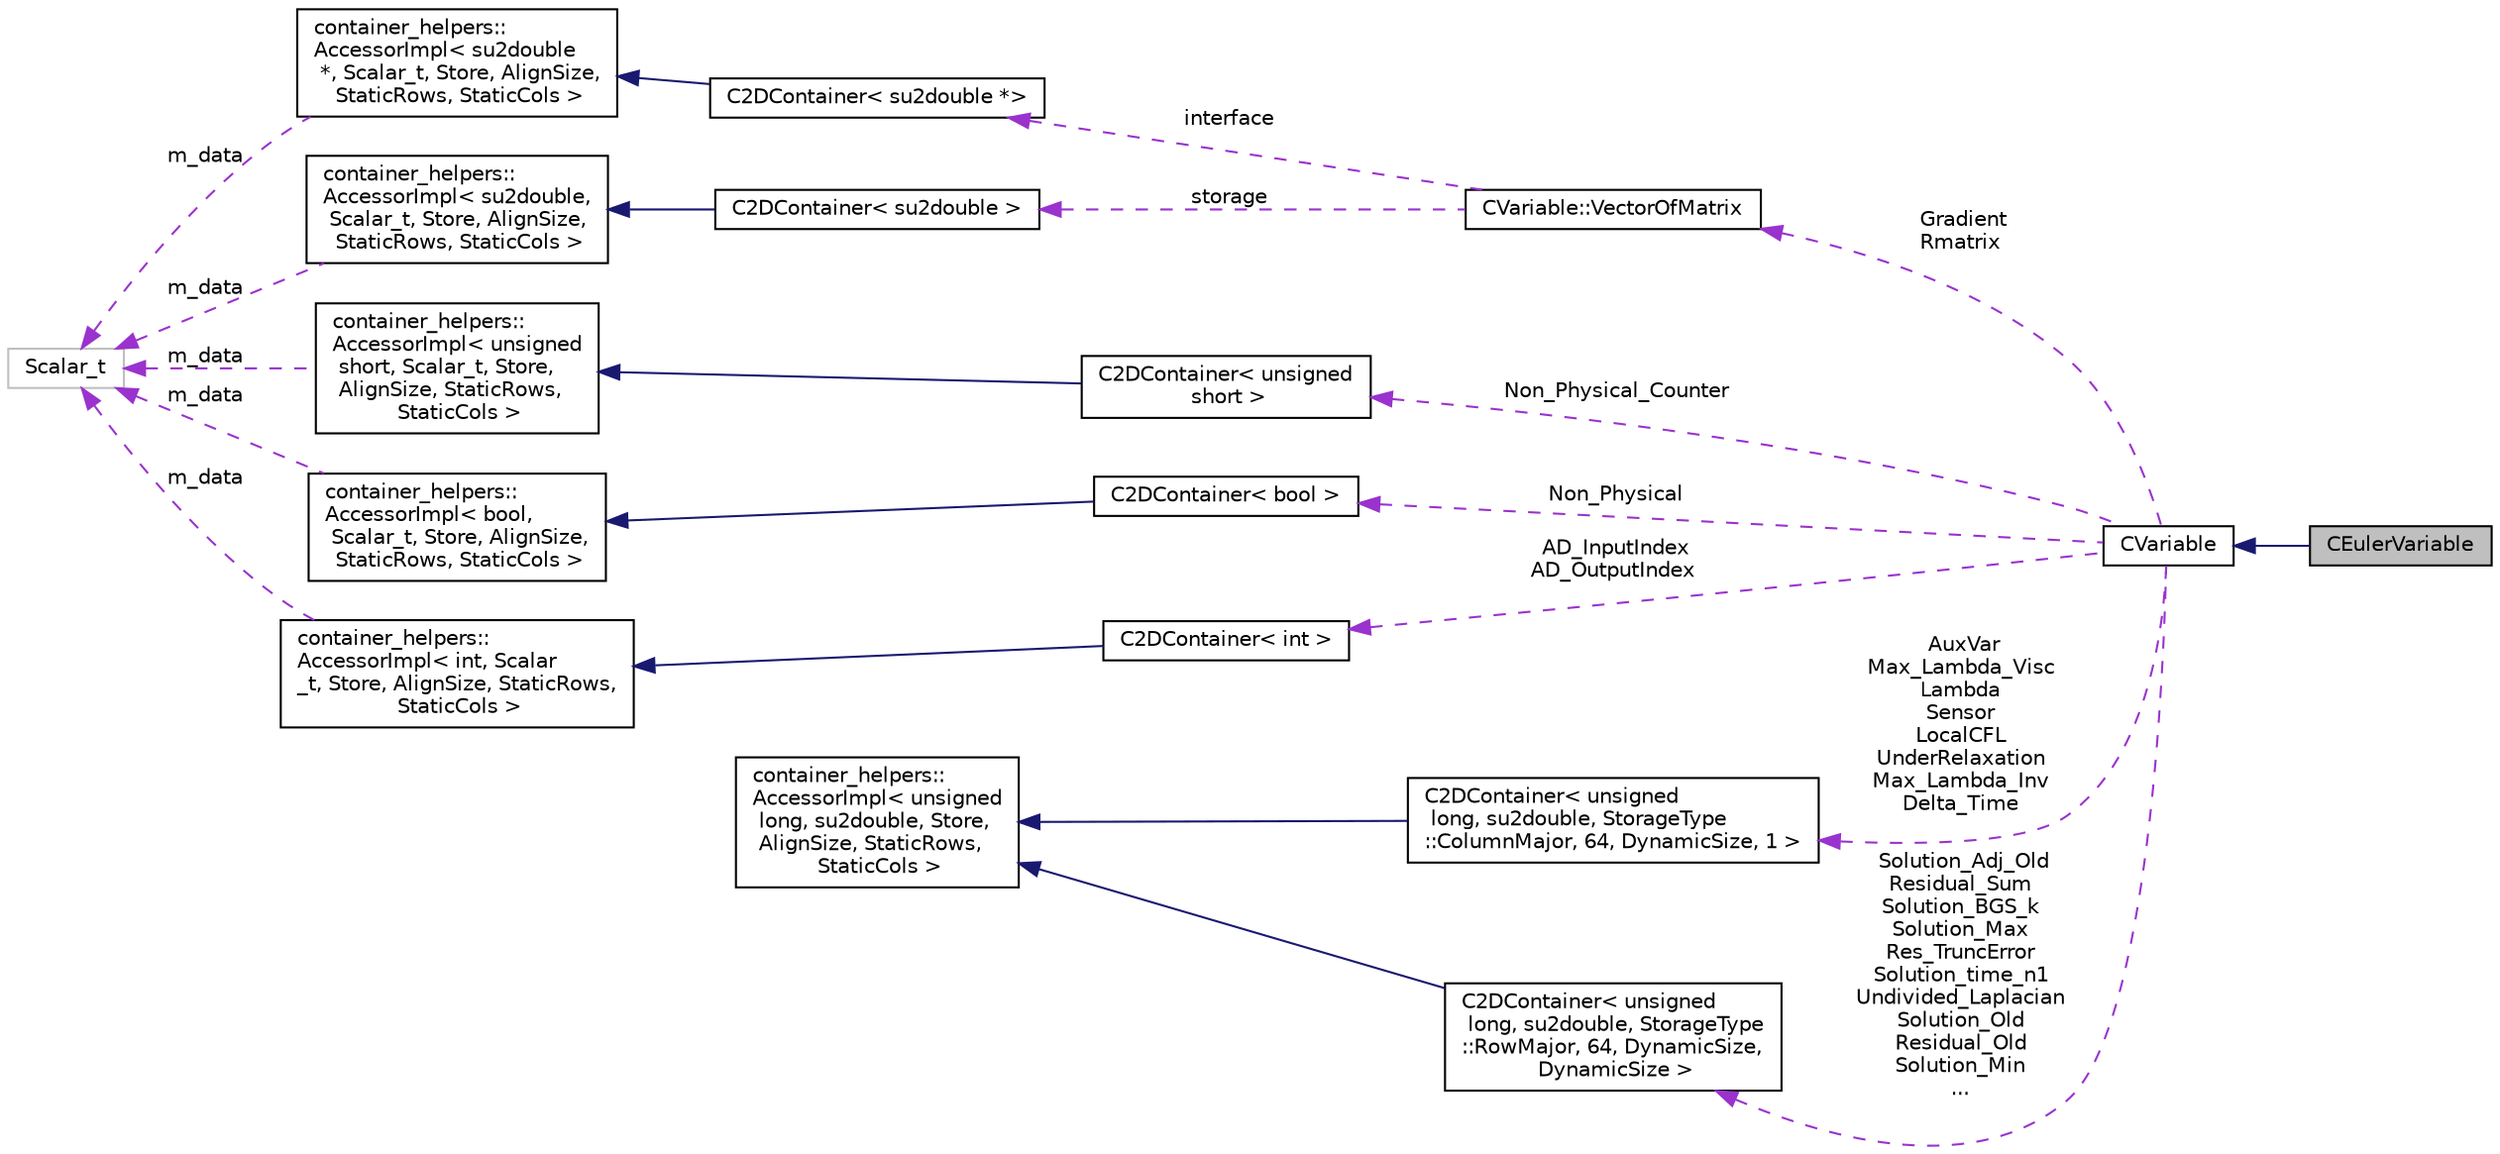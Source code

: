digraph "CEulerVariable"
{
  edge [fontname="Helvetica",fontsize="10",labelfontname="Helvetica",labelfontsize="10"];
  node [fontname="Helvetica",fontsize="10",shape=record];
  rankdir="LR";
  Node3 [label="CEulerVariable",height=0.2,width=0.4,color="black", fillcolor="grey75", style="filled", fontcolor="black"];
  Node4 -> Node3 [dir="back",color="midnightblue",fontsize="10",style="solid",fontname="Helvetica"];
  Node4 [label="CVariable",height=0.2,width=0.4,color="black", fillcolor="white", style="filled",URL="$class_c_variable.html",tooltip="Main class for defining the variables. "];
  Node5 -> Node4 [dir="back",color="darkorchid3",fontsize="10",style="dashed",label=" Gradient\nRmatrix" ,fontname="Helvetica"];
  Node5 [label="CVariable::VectorOfMatrix",height=0.2,width=0.4,color="black", fillcolor="white", style="filled",URL="$struct_c_variable_1_1_vector_of_matrix.html"];
  Node6 -> Node5 [dir="back",color="darkorchid3",fontsize="10",style="dashed",label=" interface" ,fontname="Helvetica"];
  Node6 [label="C2DContainer\< su2double *\>",height=0.2,width=0.4,color="black", fillcolor="white", style="filled",URL="$class_c2_d_container.html"];
  Node7 -> Node6 [dir="back",color="midnightblue",fontsize="10",style="solid",fontname="Helvetica"];
  Node7 [label="container_helpers::\lAccessorImpl\< su2double\l *, Scalar_t, Store, AlignSize,\l StaticRows, StaticCols \>",height=0.2,width=0.4,color="black", fillcolor="white", style="filled",URL="$classcontainer__helpers_1_1_accessor_impl.html"];
  Node8 -> Node7 [dir="back",color="darkorchid3",fontsize="10",style="dashed",label=" m_data" ,fontname="Helvetica"];
  Node8 [label="Scalar_t",height=0.2,width=0.4,color="grey75", fillcolor="white", style="filled"];
  Node9 -> Node5 [dir="back",color="darkorchid3",fontsize="10",style="dashed",label=" storage" ,fontname="Helvetica"];
  Node9 [label="C2DContainer\< su2double \>",height=0.2,width=0.4,color="black", fillcolor="white", style="filled",URL="$class_c2_d_container.html"];
  Node10 -> Node9 [dir="back",color="midnightblue",fontsize="10",style="solid",fontname="Helvetica"];
  Node10 [label="container_helpers::\lAccessorImpl\< su2double,\l Scalar_t, Store, AlignSize,\l StaticRows, StaticCols \>",height=0.2,width=0.4,color="black", fillcolor="white", style="filled",URL="$classcontainer__helpers_1_1_accessor_impl.html"];
  Node8 -> Node10 [dir="back",color="darkorchid3",fontsize="10",style="dashed",label=" m_data" ,fontname="Helvetica"];
  Node11 -> Node4 [dir="back",color="darkorchid3",fontsize="10",style="dashed",label=" Non_Physical_Counter" ,fontname="Helvetica"];
  Node11 [label="C2DContainer\< unsigned\l short \>",height=0.2,width=0.4,color="black", fillcolor="white", style="filled",URL="$class_c2_d_container.html"];
  Node12 -> Node11 [dir="back",color="midnightblue",fontsize="10",style="solid",fontname="Helvetica"];
  Node12 [label="container_helpers::\lAccessorImpl\< unsigned\l short, Scalar_t, Store,\l AlignSize, StaticRows,\l StaticCols \>",height=0.2,width=0.4,color="black", fillcolor="white", style="filled",URL="$classcontainer__helpers_1_1_accessor_impl.html"];
  Node8 -> Node12 [dir="back",color="darkorchid3",fontsize="10",style="dashed",label=" m_data" ,fontname="Helvetica"];
  Node13 -> Node4 [dir="back",color="darkorchid3",fontsize="10",style="dashed",label=" AuxVar\nMax_Lambda_Visc\nLambda\nSensor\nLocalCFL\nUnderRelaxation\nMax_Lambda_Inv\nDelta_Time" ,fontname="Helvetica"];
  Node13 [label="C2DContainer\< unsigned\l long, su2double, StorageType\l::ColumnMajor, 64, DynamicSize, 1 \>",height=0.2,width=0.4,color="black", fillcolor="white", style="filled",URL="$class_c2_d_container.html"];
  Node14 -> Node13 [dir="back",color="midnightblue",fontsize="10",style="solid",fontname="Helvetica"];
  Node14 [label="container_helpers::\lAccessorImpl\< unsigned\l long, su2double, Store,\l AlignSize, StaticRows,\l StaticCols \>",height=0.2,width=0.4,color="black", fillcolor="white", style="filled",URL="$classcontainer__helpers_1_1_accessor_impl.html"];
  Node15 -> Node4 [dir="back",color="darkorchid3",fontsize="10",style="dashed",label=" Non_Physical" ,fontname="Helvetica"];
  Node15 [label="C2DContainer\< bool \>",height=0.2,width=0.4,color="black", fillcolor="white", style="filled",URL="$class_c2_d_container.html"];
  Node16 -> Node15 [dir="back",color="midnightblue",fontsize="10",style="solid",fontname="Helvetica"];
  Node16 [label="container_helpers::\lAccessorImpl\< bool,\l Scalar_t, Store, AlignSize,\l StaticRows, StaticCols \>",height=0.2,width=0.4,color="black", fillcolor="white", style="filled",URL="$classcontainer__helpers_1_1_accessor_impl.html"];
  Node8 -> Node16 [dir="back",color="darkorchid3",fontsize="10",style="dashed",label=" m_data" ,fontname="Helvetica"];
  Node17 -> Node4 [dir="back",color="darkorchid3",fontsize="10",style="dashed",label=" AD_InputIndex\nAD_OutputIndex" ,fontname="Helvetica"];
  Node17 [label="C2DContainer\< int \>",height=0.2,width=0.4,color="black", fillcolor="white", style="filled",URL="$class_c2_d_container.html"];
  Node18 -> Node17 [dir="back",color="midnightblue",fontsize="10",style="solid",fontname="Helvetica"];
  Node18 [label="container_helpers::\lAccessorImpl\< int, Scalar\l_t, Store, AlignSize, StaticRows,\l StaticCols \>",height=0.2,width=0.4,color="black", fillcolor="white", style="filled",URL="$classcontainer__helpers_1_1_accessor_impl.html"];
  Node8 -> Node18 [dir="back",color="darkorchid3",fontsize="10",style="dashed",label=" m_data" ,fontname="Helvetica"];
  Node19 -> Node4 [dir="back",color="darkorchid3",fontsize="10",style="dashed",label=" Solution_Adj_Old\nResidual_Sum\nSolution_BGS_k\nSolution_Max\nRes_TruncError\nSolution_time_n1\nUndivided_Laplacian\nSolution_Old\nResidual_Old\nSolution_Min\n..." ,fontname="Helvetica"];
  Node19 [label="C2DContainer\< unsigned\l long, su2double, StorageType\l::RowMajor, 64, DynamicSize,\l DynamicSize \>",height=0.2,width=0.4,color="black", fillcolor="white", style="filled",URL="$class_c2_d_container.html"];
  Node14 -> Node19 [dir="back",color="midnightblue",fontsize="10",style="solid",fontname="Helvetica"];
}
